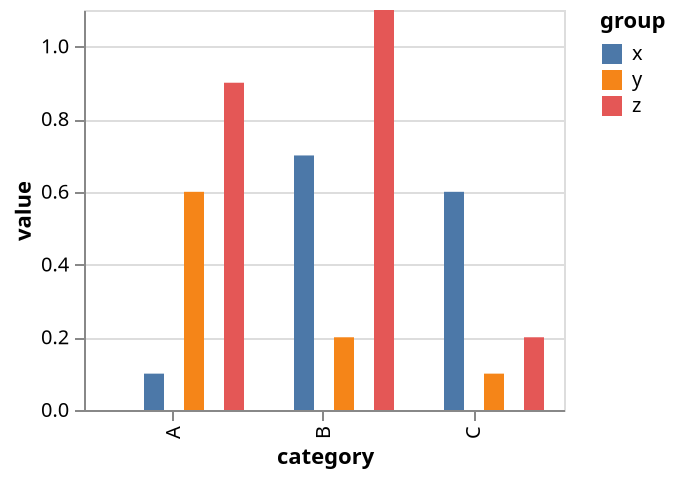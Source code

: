 {
  "$schema": "https://vega.github.io/schema/vega-lite/v5.json",
  "data": {
    "values": [
      {"category":"A", "group": "x", "value":0.1},
      {"category":"A", "group": "y", "value":0.6},
      {"category":"A", "group": "z", "value":0.9},
      {"category":"B", "group": "x", "value":0.7},
      {"category":"B", "group": "y", "value":0.2},
      {"category":"B", "group": "z", "value":1.1},
      {"category":"C", "group": "x", "value":0.6},
      {"category":"C", "group": "y", "value":0.1},
      {"category":"C", "group": "z", "value":0.2}
    ]
  },
  "mark": "bar",
  "encoding": {
    "x": {"field": "category"},
    "y": {"field": "value", "type": "quantitative"},
    "xOffset": {"field": "group"},
    "color": {"field": "group"}
  },
  "config": {
    "bar": {"discreteBandSize": {"band": 0.5}}
  }
}
